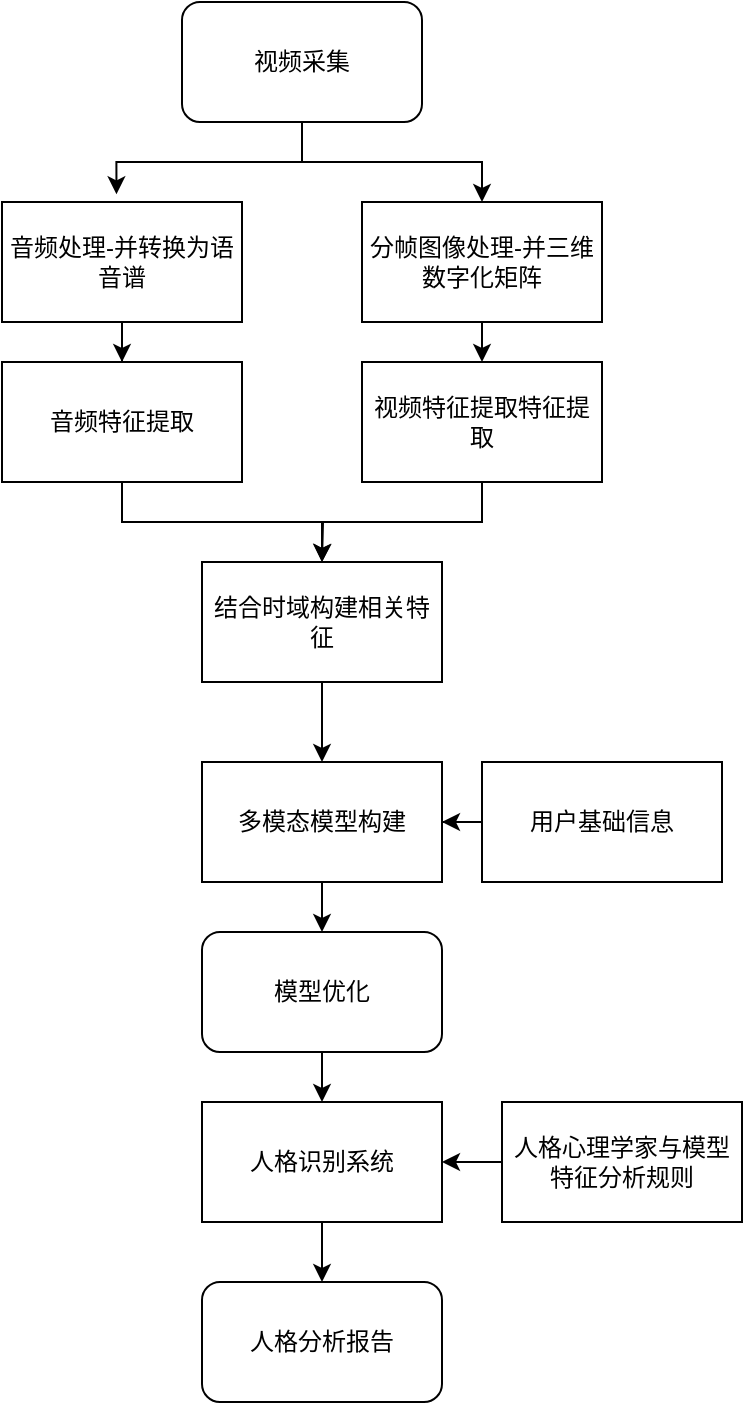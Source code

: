 <mxfile version="14.9.6" type="github">
  <diagram id="OFNgPciBXlpjCOUzDxUy" name="Page-1">
    <mxGraphModel dx="981" dy="519" grid="1" gridSize="10" guides="1" tooltips="1" connect="1" arrows="1" fold="1" page="1" pageScale="1" pageWidth="827" pageHeight="1169" math="0" shadow="0">
      <root>
        <mxCell id="0" />
        <mxCell id="1" parent="0" />
        <mxCell id="LJfeOr0qLocQW3mJg4BL-19" style="edgeStyle=orthogonalEdgeStyle;rounded=0;orthogonalLoop=1;jettySize=auto;html=1;exitX=0.5;exitY=1;exitDx=0;exitDy=0;entryX=0.5;entryY=0;entryDx=0;entryDy=0;" edge="1" parent="1" source="LJfeOr0qLocQW3mJg4BL-1" target="LJfeOr0qLocQW3mJg4BL-6">
          <mxGeometry relative="1" as="geometry" />
        </mxCell>
        <mxCell id="LJfeOr0qLocQW3mJg4BL-1" value="分帧图像处理-并三维数字化矩阵" style="rounded=0;whiteSpace=wrap;html=1;" vertex="1" parent="1">
          <mxGeometry x="330" y="220" width="120" height="60" as="geometry" />
        </mxCell>
        <mxCell id="LJfeOr0qLocQW3mJg4BL-18" style="edgeStyle=orthogonalEdgeStyle;rounded=0;orthogonalLoop=1;jettySize=auto;html=1;exitX=0.5;exitY=1;exitDx=0;exitDy=0;" edge="1" parent="1" source="LJfeOr0qLocQW3mJg4BL-2" target="LJfeOr0qLocQW3mJg4BL-5">
          <mxGeometry relative="1" as="geometry" />
        </mxCell>
        <mxCell id="LJfeOr0qLocQW3mJg4BL-2" value="音频处理-并转换为语音谱" style="rounded=0;whiteSpace=wrap;html=1;" vertex="1" parent="1">
          <mxGeometry x="150" y="220" width="120" height="60" as="geometry" />
        </mxCell>
        <mxCell id="LJfeOr0qLocQW3mJg4BL-16" style="edgeStyle=orthogonalEdgeStyle;rounded=0;orthogonalLoop=1;jettySize=auto;html=1;entryX=0.477;entryY=-0.064;entryDx=0;entryDy=0;entryPerimeter=0;" edge="1" parent="1" source="LJfeOr0qLocQW3mJg4BL-3" target="LJfeOr0qLocQW3mJg4BL-2">
          <mxGeometry relative="1" as="geometry" />
        </mxCell>
        <mxCell id="LJfeOr0qLocQW3mJg4BL-17" style="edgeStyle=orthogonalEdgeStyle;rounded=0;orthogonalLoop=1;jettySize=auto;html=1;" edge="1" parent="1" source="LJfeOr0qLocQW3mJg4BL-3" target="LJfeOr0qLocQW3mJg4BL-1">
          <mxGeometry relative="1" as="geometry" />
        </mxCell>
        <mxCell id="LJfeOr0qLocQW3mJg4BL-3" value="&lt;span&gt;视频采集&lt;/span&gt;" style="rounded=1;whiteSpace=wrap;html=1;" vertex="1" parent="1">
          <mxGeometry x="240" y="120" width="120" height="60" as="geometry" />
        </mxCell>
        <mxCell id="LJfeOr0qLocQW3mJg4BL-21" style="edgeStyle=orthogonalEdgeStyle;rounded=0;orthogonalLoop=1;jettySize=auto;html=1;exitX=0.5;exitY=1;exitDx=0;exitDy=0;" edge="1" parent="1" source="LJfeOr0qLocQW3mJg4BL-5">
          <mxGeometry relative="1" as="geometry">
            <mxPoint x="310" y="400" as="targetPoint" />
          </mxGeometry>
        </mxCell>
        <mxCell id="LJfeOr0qLocQW3mJg4BL-5" value="音频特征提取" style="rounded=0;whiteSpace=wrap;html=1;" vertex="1" parent="1">
          <mxGeometry x="150" y="300" width="120" height="60" as="geometry" />
        </mxCell>
        <mxCell id="LJfeOr0qLocQW3mJg4BL-20" style="edgeStyle=orthogonalEdgeStyle;rounded=0;orthogonalLoop=1;jettySize=auto;html=1;exitX=0.5;exitY=1;exitDx=0;exitDy=0;" edge="1" parent="1" source="LJfeOr0qLocQW3mJg4BL-6" target="LJfeOr0qLocQW3mJg4BL-8">
          <mxGeometry relative="1" as="geometry" />
        </mxCell>
        <mxCell id="LJfeOr0qLocQW3mJg4BL-6" value="视频特征提取特征提取" style="rounded=0;whiteSpace=wrap;html=1;" vertex="1" parent="1">
          <mxGeometry x="330" y="300" width="120" height="60" as="geometry" />
        </mxCell>
        <mxCell id="LJfeOr0qLocQW3mJg4BL-23" style="edgeStyle=orthogonalEdgeStyle;rounded=0;orthogonalLoop=1;jettySize=auto;html=1;exitX=0.5;exitY=1;exitDx=0;exitDy=0;entryX=0.5;entryY=0;entryDx=0;entryDy=0;" edge="1" parent="1" source="LJfeOr0qLocQW3mJg4BL-7" target="LJfeOr0qLocQW3mJg4BL-9">
          <mxGeometry relative="1" as="geometry" />
        </mxCell>
        <mxCell id="LJfeOr0qLocQW3mJg4BL-7" value="多模态模型构建" style="rounded=0;whiteSpace=wrap;html=1;" vertex="1" parent="1">
          <mxGeometry x="250" y="500" width="120" height="60" as="geometry" />
        </mxCell>
        <mxCell id="LJfeOr0qLocQW3mJg4BL-22" style="edgeStyle=orthogonalEdgeStyle;rounded=0;orthogonalLoop=1;jettySize=auto;html=1;exitX=0.5;exitY=1;exitDx=0;exitDy=0;entryX=0.5;entryY=0;entryDx=0;entryDy=0;" edge="1" parent="1" source="LJfeOr0qLocQW3mJg4BL-8" target="LJfeOr0qLocQW3mJg4BL-7">
          <mxGeometry relative="1" as="geometry" />
        </mxCell>
        <mxCell id="LJfeOr0qLocQW3mJg4BL-8" value="结合时域构建相关特征" style="rounded=0;whiteSpace=wrap;html=1;" vertex="1" parent="1">
          <mxGeometry x="250" y="400" width="120" height="60" as="geometry" />
        </mxCell>
        <mxCell id="LJfeOr0qLocQW3mJg4BL-26" style="edgeStyle=orthogonalEdgeStyle;rounded=0;orthogonalLoop=1;jettySize=auto;html=1;exitX=0.5;exitY=1;exitDx=0;exitDy=0;entryX=0.5;entryY=0;entryDx=0;entryDy=0;" edge="1" parent="1" source="LJfeOr0qLocQW3mJg4BL-9" target="LJfeOr0qLocQW3mJg4BL-11">
          <mxGeometry relative="1" as="geometry" />
        </mxCell>
        <mxCell id="LJfeOr0qLocQW3mJg4BL-9" value="模型优化" style="rounded=1;whiteSpace=wrap;html=1;" vertex="1" parent="1">
          <mxGeometry x="250" y="585" width="120" height="60" as="geometry" />
        </mxCell>
        <mxCell id="LJfeOr0qLocQW3mJg4BL-24" style="edgeStyle=orthogonalEdgeStyle;rounded=0;orthogonalLoop=1;jettySize=auto;html=1;exitX=0;exitY=0.5;exitDx=0;exitDy=0;" edge="1" parent="1" source="LJfeOr0qLocQW3mJg4BL-10" target="LJfeOr0qLocQW3mJg4BL-7">
          <mxGeometry relative="1" as="geometry" />
        </mxCell>
        <mxCell id="LJfeOr0qLocQW3mJg4BL-10" value="用户基础信息" style="rounded=0;whiteSpace=wrap;html=1;" vertex="1" parent="1">
          <mxGeometry x="390" y="500" width="120" height="60" as="geometry" />
        </mxCell>
        <mxCell id="LJfeOr0qLocQW3mJg4BL-27" style="edgeStyle=orthogonalEdgeStyle;rounded=0;orthogonalLoop=1;jettySize=auto;html=1;exitX=0.5;exitY=1;exitDx=0;exitDy=0;entryX=0.5;entryY=0;entryDx=0;entryDy=0;" edge="1" parent="1" source="LJfeOr0qLocQW3mJg4BL-11" target="LJfeOr0qLocQW3mJg4BL-13">
          <mxGeometry relative="1" as="geometry" />
        </mxCell>
        <mxCell id="LJfeOr0qLocQW3mJg4BL-11" value="人格识别系统" style="rounded=0;whiteSpace=wrap;html=1;" vertex="1" parent="1">
          <mxGeometry x="250" y="670" width="120" height="60" as="geometry" />
        </mxCell>
        <mxCell id="LJfeOr0qLocQW3mJg4BL-25" style="edgeStyle=orthogonalEdgeStyle;rounded=0;orthogonalLoop=1;jettySize=auto;html=1;exitX=0;exitY=0.5;exitDx=0;exitDy=0;entryX=1;entryY=0.5;entryDx=0;entryDy=0;" edge="1" parent="1" source="LJfeOr0qLocQW3mJg4BL-12" target="LJfeOr0qLocQW3mJg4BL-11">
          <mxGeometry relative="1" as="geometry" />
        </mxCell>
        <mxCell id="LJfeOr0qLocQW3mJg4BL-12" value="人格心理学家与模型特征分析规则" style="rounded=0;whiteSpace=wrap;html=1;" vertex="1" parent="1">
          <mxGeometry x="400" y="670" width="120" height="60" as="geometry" />
        </mxCell>
        <mxCell id="LJfeOr0qLocQW3mJg4BL-13" value="人格分析报告" style="rounded=1;whiteSpace=wrap;html=1;" vertex="1" parent="1">
          <mxGeometry x="250" y="760" width="120" height="60" as="geometry" />
        </mxCell>
      </root>
    </mxGraphModel>
  </diagram>
</mxfile>
